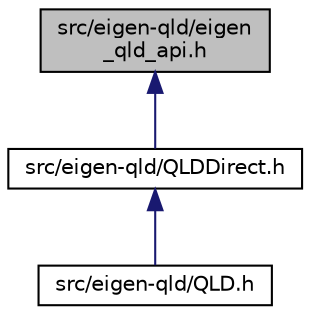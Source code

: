 digraph "src/eigen-qld/eigen_qld_api.h"
{
 // LATEX_PDF_SIZE
  edge [fontname="Helvetica",fontsize="10",labelfontname="Helvetica",labelfontsize="10"];
  node [fontname="Helvetica",fontsize="10",shape=record];
  Node1 [label="src/eigen-qld/eigen\l_qld_api.h",height=0.2,width=0.4,color="black", fillcolor="grey75", style="filled", fontcolor="black",tooltip=" "];
  Node1 -> Node2 [dir="back",color="midnightblue",fontsize="10",style="solid",fontname="Helvetica"];
  Node2 [label="src/eigen-qld/QLDDirect.h",height=0.2,width=0.4,color="black", fillcolor="white", style="filled",URL="$QLDDirect_8h.html",tooltip=" "];
  Node2 -> Node3 [dir="back",color="midnightblue",fontsize="10",style="solid",fontname="Helvetica"];
  Node3 [label="src/eigen-qld/QLD.h",height=0.2,width=0.4,color="black", fillcolor="white", style="filled",URL="$QLD_8h.html",tooltip=" "];
}
